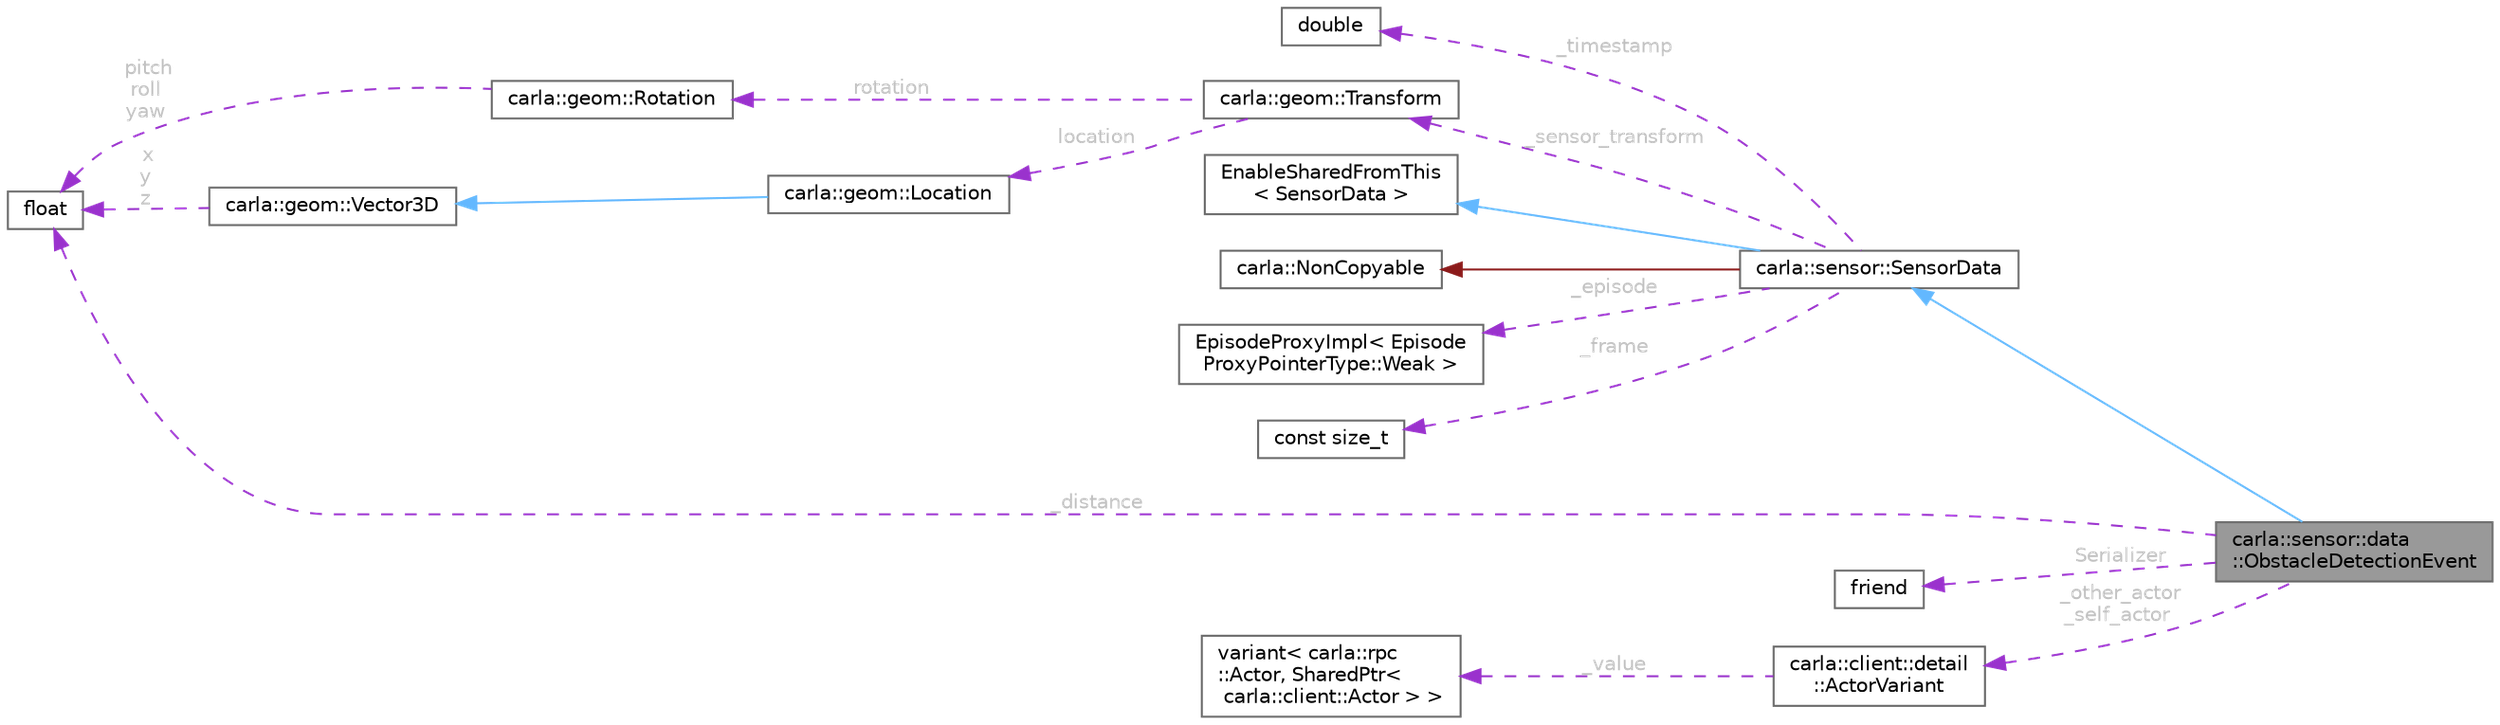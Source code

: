 digraph "carla::sensor::data::ObstacleDetectionEvent"
{
 // INTERACTIVE_SVG=YES
 // LATEX_PDF_SIZE
  bgcolor="transparent";
  edge [fontname=Helvetica,fontsize=10,labelfontname=Helvetica,labelfontsize=10];
  node [fontname=Helvetica,fontsize=10,shape=box,height=0.2,width=0.4];
  rankdir="LR";
  Node1 [id="Node000001",label="carla::sensor::data\l::ObstacleDetectionEvent",height=0.2,width=0.4,color="gray40", fillcolor="grey60", style="filled", fontcolor="black",tooltip="A registered detection."];
  Node2 -> Node1 [id="edge1_Node000001_Node000002",dir="back",color="steelblue1",style="solid",tooltip=" "];
  Node2 [id="Node000002",label="carla::sensor::SensorData",height=0.2,width=0.4,color="gray40", fillcolor="white", style="filled",URL="$df/d8c/classcarla_1_1sensor_1_1SensorData.html",tooltip="Base class for all the objects containing data generated by a sensor."];
  Node3 -> Node2 [id="edge2_Node000002_Node000003",dir="back",color="steelblue1",style="solid",tooltip=" "];
  Node3 [id="Node000003",label="EnableSharedFromThis\l\< SensorData \>",height=0.2,width=0.4,color="gray40", fillcolor="white", style="filled",URL="$da/d05/classEnableSharedFromThis.html",tooltip=" "];
  Node4 -> Node2 [id="edge3_Node000002_Node000004",dir="back",color="firebrick4",style="solid",tooltip=" "];
  Node4 [id="Node000004",label="carla::NonCopyable",height=0.2,width=0.4,color="gray40", fillcolor="white", style="filled",URL="$d4/d8b/classcarla_1_1NonCopyable.html",tooltip="Inherit (privately) to suppress copy/move construction and assignment."];
  Node5 -> Node2 [id="edge4_Node000002_Node000005",dir="back",color="darkorchid3",style="dashed",tooltip=" ",label=" _episode",fontcolor="grey" ];
  Node5 [id="Node000005",label="EpisodeProxyImpl\< Episode\lProxyPointerType::Weak \>",height=0.2,width=0.4,color="gray40", fillcolor="white", style="filled",tooltip=" "];
  Node6 -> Node2 [id="edge5_Node000002_Node000006",dir="back",color="darkorchid3",style="dashed",tooltip=" ",label=" _frame",fontcolor="grey" ];
  Node6 [id="Node000006",label="const size_t",height=0.2,width=0.4,color="gray40", fillcolor="white", style="filled",tooltip=" "];
  Node7 -> Node2 [id="edge6_Node000002_Node000007",dir="back",color="darkorchid3",style="dashed",tooltip=" ",label=" _timestamp",fontcolor="grey" ];
  Node7 [id="Node000007",label="double",height=0.2,width=0.4,color="gray40", fillcolor="white", style="filled",tooltip=" "];
  Node8 -> Node2 [id="edge7_Node000002_Node000008",dir="back",color="darkorchid3",style="dashed",tooltip=" ",label=" _sensor_transform",fontcolor="grey" ];
  Node8 [id="Node000008",label="carla::geom::Transform",height=0.2,width=0.4,color="gray40", fillcolor="white", style="filled",URL="$de/da4/classcarla_1_1geom_1_1Transform.html",tooltip=" "];
  Node9 -> Node8 [id="edge8_Node000008_Node000009",dir="back",color="darkorchid3",style="dashed",tooltip=" ",label=" location",fontcolor="grey" ];
  Node9 [id="Node000009",label="carla::geom::Location",height=0.2,width=0.4,color="gray40", fillcolor="white", style="filled",URL="$de/d23/classcarla_1_1geom_1_1Location.html",tooltip=" "];
  Node10 -> Node9 [id="edge9_Node000009_Node000010",dir="back",color="steelblue1",style="solid",tooltip=" "];
  Node10 [id="Node000010",label="carla::geom::Vector3D",height=0.2,width=0.4,color="gray40", fillcolor="white", style="filled",URL="$d9/dfe/classcarla_1_1geom_1_1Vector3D.html",tooltip=" "];
  Node11 -> Node10 [id="edge10_Node000010_Node000011",dir="back",color="darkorchid3",style="dashed",tooltip=" ",label=" x\ny\nz",fontcolor="grey" ];
  Node11 [id="Node000011",label="float",height=0.2,width=0.4,color="gray40", fillcolor="white", style="filled",tooltip=" "];
  Node12 -> Node8 [id="edge11_Node000008_Node000012",dir="back",color="darkorchid3",style="dashed",tooltip=" ",label=" rotation",fontcolor="grey" ];
  Node12 [id="Node000012",label="carla::geom::Rotation",height=0.2,width=0.4,color="gray40", fillcolor="white", style="filled",URL="$d8/dba/classcarla_1_1geom_1_1Rotation.html",tooltip=" "];
  Node11 -> Node12 [id="edge12_Node000012_Node000011",dir="back",color="darkorchid3",style="dashed",tooltip=" ",label=" pitch\nroll\nyaw",fontcolor="grey" ];
  Node13 -> Node1 [id="edge13_Node000001_Node000013",dir="back",color="darkorchid3",style="dashed",tooltip=" ",label=" Serializer",fontcolor="grey" ];
  Node13 [id="Node000013",label="friend",height=0.2,width=0.4,color="gray40", fillcolor="white", style="filled",tooltip=" "];
  Node14 -> Node1 [id="edge14_Node000001_Node000014",dir="back",color="darkorchid3",style="dashed",tooltip=" ",label=" _other_actor\n_self_actor",fontcolor="grey" ];
  Node14 [id="Node000014",label="carla::client::detail\l::ActorVariant",height=0.2,width=0.4,color="gray40", fillcolor="white", style="filled",URL="$d4/dad/classcarla_1_1client_1_1detail_1_1ActorVariant.html",tooltip="Holds an Actor, but only instantiates it when needed."];
  Node15 -> Node14 [id="edge15_Node000014_Node000015",dir="back",color="darkorchid3",style="dashed",tooltip=" ",label=" _value",fontcolor="grey" ];
  Node15 [id="Node000015",label="variant\< carla::rpc\l::Actor, SharedPtr\<\l carla::client::Actor \> \>",height=0.2,width=0.4,color="gray40", fillcolor="white", style="filled",tooltip=" "];
  Node11 -> Node1 [id="edge16_Node000001_Node000011",dir="back",color="darkorchid3",style="dashed",tooltip=" ",label=" _distance",fontcolor="grey" ];
}
